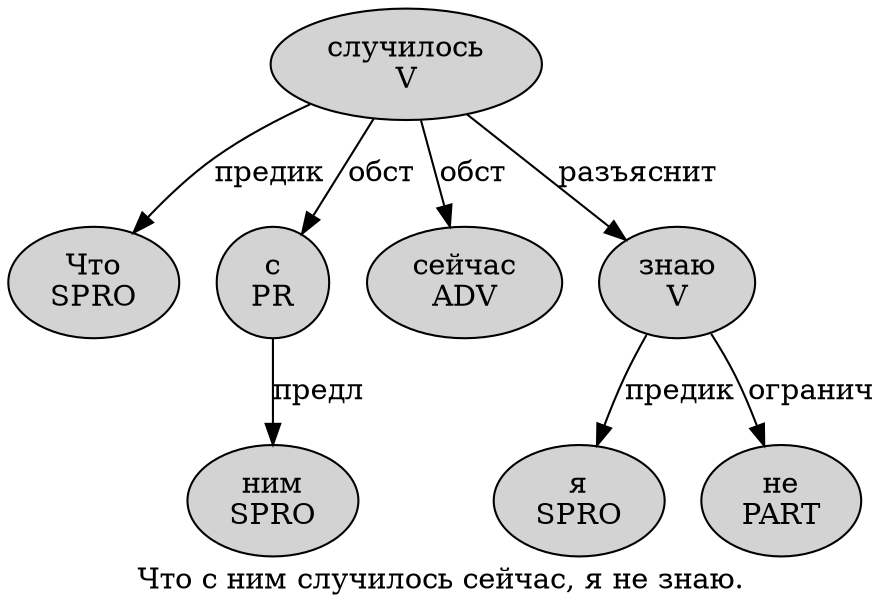 digraph SENTENCE_1518 {
	graph [label="Что с ним случилось сейчас, я не знаю."]
	node [style=filled]
		0 [label="Что
SPRO" color="" fillcolor=lightgray penwidth=1 shape=ellipse]
		1 [label="с
PR" color="" fillcolor=lightgray penwidth=1 shape=ellipse]
		2 [label="ним
SPRO" color="" fillcolor=lightgray penwidth=1 shape=ellipse]
		3 [label="случилось
V" color="" fillcolor=lightgray penwidth=1 shape=ellipse]
		4 [label="сейчас
ADV" color="" fillcolor=lightgray penwidth=1 shape=ellipse]
		6 [label="я
SPRO" color="" fillcolor=lightgray penwidth=1 shape=ellipse]
		7 [label="не
PART" color="" fillcolor=lightgray penwidth=1 shape=ellipse]
		8 [label="знаю
V" color="" fillcolor=lightgray penwidth=1 shape=ellipse]
			1 -> 2 [label="предл"]
			8 -> 6 [label="предик"]
			8 -> 7 [label="огранич"]
			3 -> 0 [label="предик"]
			3 -> 1 [label="обст"]
			3 -> 4 [label="обст"]
			3 -> 8 [label="разъяснит"]
}